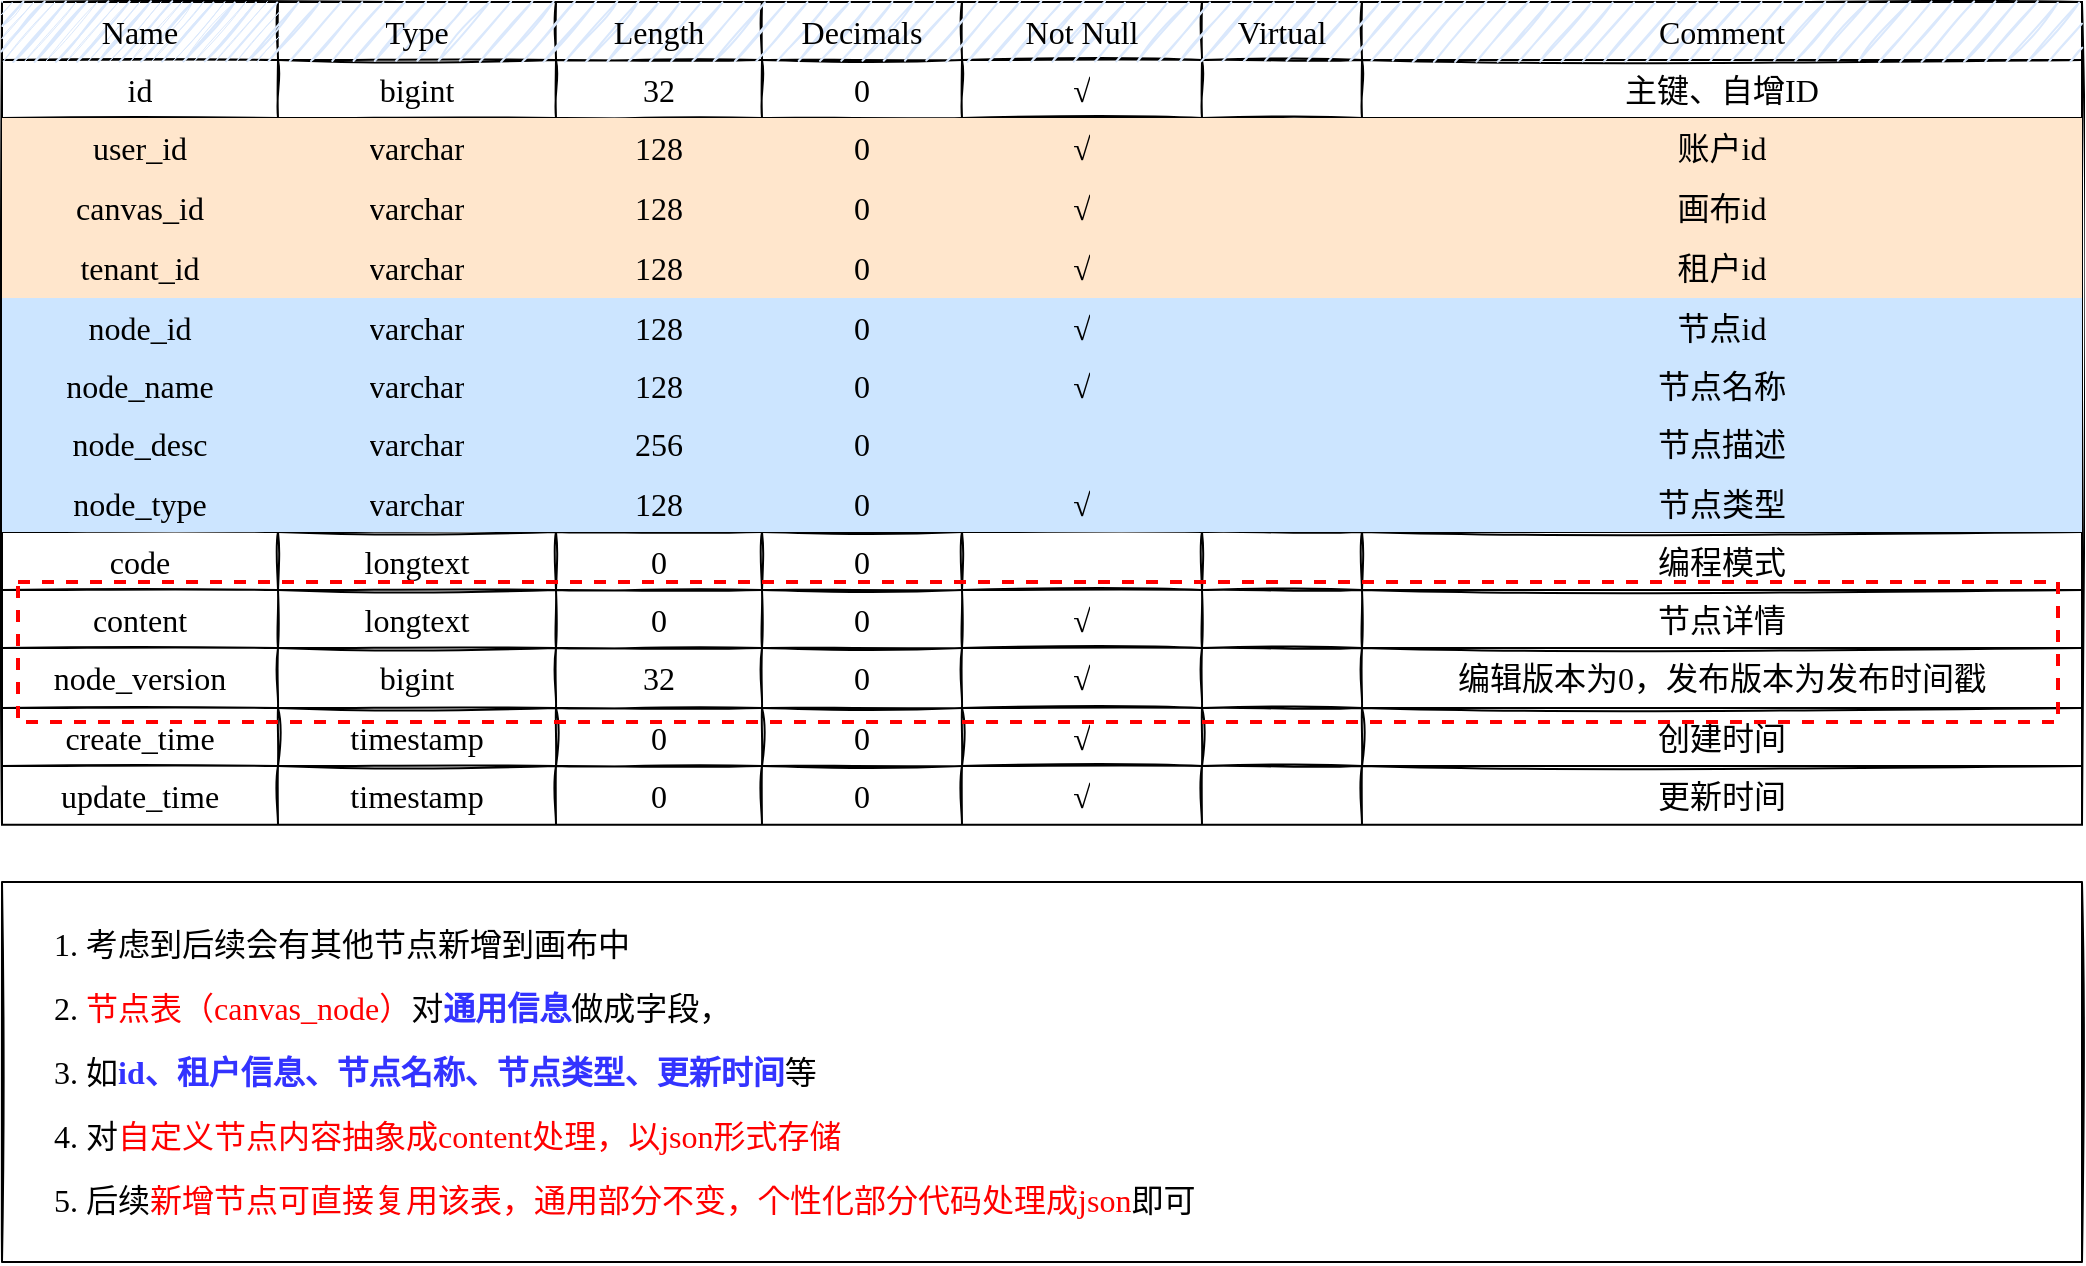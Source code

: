 <mxfile version="20.6.1" type="github">
  <diagram id="MAolerLhYbZd-vD0LQnR" name="第 1 页">
    <mxGraphModel dx="1375" dy="762" grid="1" gridSize="10" guides="1" tooltips="1" connect="1" arrows="1" fold="1" page="1" pageScale="1" pageWidth="1169" pageHeight="827" math="0" shadow="0">
      <root>
        <mxCell id="0" />
        <mxCell id="1" parent="0" />
        <mxCell id="bOK-Grzy6zvgatFyXtkg-10" value="" style="shape=table;startSize=0;container=1;collapsible=0;childLayout=tableLayout;sketch=1;fontFamily=Comic Sans MS;fontSize=16;movable=0;resizable=0;rotatable=0;deletable=0;editable=0;connectable=0;" vertex="1" parent="1">
          <mxGeometry x="20" y="20" width="1040" height="411.34" as="geometry" />
        </mxCell>
        <mxCell id="bOK-Grzy6zvgatFyXtkg-11" value="" style="shape=tableRow;horizontal=0;startSize=0;swimlaneHead=0;swimlaneBody=0;top=0;left=0;bottom=0;right=0;collapsible=0;dropTarget=0;fillColor=#dae8fc;points=[[0,0.5],[1,0.5]];portConstraint=eastwest;fontFamily=Comic Sans MS;fontSize=16;strokeColor=#6c8ebf;strokeWidth=2;perimeterSpacing=1;sketch=1;swimlaneLine=0;fontStyle=1;movable=0;resizable=0;rotatable=0;deletable=0;editable=0;connectable=0;" vertex="1" parent="bOK-Grzy6zvgatFyXtkg-10">
          <mxGeometry width="1040" height="29" as="geometry" />
        </mxCell>
        <mxCell id="bOK-Grzy6zvgatFyXtkg-12" value="&lt;font style=&quot;font-size: 16px;&quot;&gt;Name&lt;/font&gt;" style="shape=partialRectangle;html=1;whiteSpace=wrap;connectable=0;overflow=hidden;fillColor=#dae8fc;top=0;left=0;bottom=0;right=0;pointerEvents=1;fontFamily=Comic Sans MS;fontSize=16;strokeColor=#6c8ebf;sketch=1;movable=0;resizable=0;rotatable=0;deletable=0;editable=0;" vertex="1" parent="bOK-Grzy6zvgatFyXtkg-11">
          <mxGeometry width="138" height="29" as="geometry">
            <mxRectangle width="138" height="29" as="alternateBounds" />
          </mxGeometry>
        </mxCell>
        <mxCell id="bOK-Grzy6zvgatFyXtkg-13" value="&lt;font style=&quot;font-size: 16px;&quot;&gt;Type&lt;/font&gt;" style="shape=partialRectangle;html=1;whiteSpace=wrap;connectable=0;overflow=hidden;fillColor=none;top=0;left=0;bottom=0;right=0;pointerEvents=1;fontFamily=Comic Sans MS;fontSize=16;movable=0;resizable=0;rotatable=0;deletable=0;editable=0;" vertex="1" parent="bOK-Grzy6zvgatFyXtkg-11">
          <mxGeometry x="138" width="139" height="29" as="geometry">
            <mxRectangle width="139" height="29" as="alternateBounds" />
          </mxGeometry>
        </mxCell>
        <mxCell id="bOK-Grzy6zvgatFyXtkg-14" value="Length" style="shape=partialRectangle;html=1;whiteSpace=wrap;connectable=0;overflow=hidden;fillColor=none;top=0;left=0;bottom=0;right=0;pointerEvents=1;fontSize=16;fontFamily=Comic Sans MS;movable=0;resizable=0;rotatable=0;deletable=0;editable=0;" vertex="1" parent="bOK-Grzy6zvgatFyXtkg-11">
          <mxGeometry x="277" width="103" height="29" as="geometry">
            <mxRectangle width="103" height="29" as="alternateBounds" />
          </mxGeometry>
        </mxCell>
        <mxCell id="bOK-Grzy6zvgatFyXtkg-15" value="Decimals" style="shape=partialRectangle;html=1;whiteSpace=wrap;connectable=0;overflow=hidden;fillColor=none;top=0;left=0;bottom=0;right=0;pointerEvents=1;fontSize=16;fontFamily=Comic Sans MS;movable=0;resizable=0;rotatable=0;deletable=0;editable=0;" vertex="1" parent="bOK-Grzy6zvgatFyXtkg-11">
          <mxGeometry x="380" width="100" height="29" as="geometry">
            <mxRectangle width="100" height="29" as="alternateBounds" />
          </mxGeometry>
        </mxCell>
        <mxCell id="bOK-Grzy6zvgatFyXtkg-16" value="Not Null" style="shape=partialRectangle;html=1;whiteSpace=wrap;connectable=0;overflow=hidden;fillColor=none;top=0;left=0;bottom=0;right=0;pointerEvents=1;fontSize=16;fontFamily=Comic Sans MS;movable=0;resizable=0;rotatable=0;deletable=0;editable=0;" vertex="1" parent="bOK-Grzy6zvgatFyXtkg-11">
          <mxGeometry x="480" width="120" height="29" as="geometry">
            <mxRectangle width="120" height="29" as="alternateBounds" />
          </mxGeometry>
        </mxCell>
        <mxCell id="bOK-Grzy6zvgatFyXtkg-17" value="Virtual" style="shape=partialRectangle;html=1;whiteSpace=wrap;connectable=0;overflow=hidden;fillColor=none;top=0;left=0;bottom=0;right=0;pointerEvents=1;fontSize=16;fontFamily=Comic Sans MS;movable=0;resizable=0;rotatable=0;deletable=0;editable=0;" vertex="1" parent="bOK-Grzy6zvgatFyXtkg-11">
          <mxGeometry x="600" width="80" height="29" as="geometry">
            <mxRectangle width="80" height="29" as="alternateBounds" />
          </mxGeometry>
        </mxCell>
        <mxCell id="bOK-Grzy6zvgatFyXtkg-18" value="Comment" style="shape=partialRectangle;html=1;whiteSpace=wrap;connectable=0;overflow=hidden;fillColor=none;top=0;left=0;bottom=0;right=0;pointerEvents=1;fontSize=16;fontFamily=Comic Sans MS;movable=0;resizable=0;rotatable=0;deletable=0;editable=0;" vertex="1" parent="bOK-Grzy6zvgatFyXtkg-11">
          <mxGeometry x="680" width="360" height="29" as="geometry">
            <mxRectangle width="360" height="29" as="alternateBounds" />
          </mxGeometry>
        </mxCell>
        <mxCell id="bOK-Grzy6zvgatFyXtkg-19" value="" style="shape=tableRow;horizontal=0;startSize=0;swimlaneHead=0;swimlaneBody=0;top=0;left=0;bottom=0;right=0;collapsible=0;dropTarget=0;fillColor=none;points=[[0,0.5],[1,0.5]];portConstraint=eastwest;fontFamily=Comic Sans MS;fontSize=16;movable=0;resizable=0;rotatable=0;deletable=0;editable=0;connectable=0;" vertex="1" parent="bOK-Grzy6zvgatFyXtkg-10">
          <mxGeometry y="29" width="1040" height="29" as="geometry" />
        </mxCell>
        <mxCell id="bOK-Grzy6zvgatFyXtkg-20" value="&lt;font style=&quot;font-size: 16px;&quot;&gt;id&lt;/font&gt;" style="shape=partialRectangle;html=1;whiteSpace=wrap;connectable=0;overflow=hidden;fillColor=none;top=0;left=0;bottom=0;right=0;pointerEvents=1;fontFamily=Comic Sans MS;fontSize=16;movable=0;resizable=0;rotatable=0;deletable=0;editable=0;" vertex="1" parent="bOK-Grzy6zvgatFyXtkg-19">
          <mxGeometry width="138" height="29" as="geometry">
            <mxRectangle width="138" height="29" as="alternateBounds" />
          </mxGeometry>
        </mxCell>
        <mxCell id="bOK-Grzy6zvgatFyXtkg-21" value="bigint" style="shape=partialRectangle;html=1;whiteSpace=wrap;connectable=0;overflow=hidden;fillColor=none;top=0;left=0;bottom=0;right=0;pointerEvents=1;fontFamily=Comic Sans MS;fontSize=16;movable=0;resizable=0;rotatable=0;deletable=0;editable=0;" vertex="1" parent="bOK-Grzy6zvgatFyXtkg-19">
          <mxGeometry x="138" width="139" height="29" as="geometry">
            <mxRectangle width="139" height="29" as="alternateBounds" />
          </mxGeometry>
        </mxCell>
        <mxCell id="bOK-Grzy6zvgatFyXtkg-22" value="32" style="shape=partialRectangle;html=1;whiteSpace=wrap;connectable=0;overflow=hidden;fillColor=none;top=0;left=0;bottom=0;right=0;pointerEvents=1;fontFamily=Comic Sans MS;fontSize=16;movable=0;resizable=0;rotatable=0;deletable=0;editable=0;" vertex="1" parent="bOK-Grzy6zvgatFyXtkg-19">
          <mxGeometry x="277" width="103" height="29" as="geometry">
            <mxRectangle width="103" height="29" as="alternateBounds" />
          </mxGeometry>
        </mxCell>
        <mxCell id="bOK-Grzy6zvgatFyXtkg-23" value="0" style="shape=partialRectangle;html=1;whiteSpace=wrap;connectable=0;overflow=hidden;fillColor=none;top=0;left=0;bottom=0;right=0;pointerEvents=1;fontFamily=Comic Sans MS;fontSize=16;movable=0;resizable=0;rotatable=0;deletable=0;editable=0;" vertex="1" parent="bOK-Grzy6zvgatFyXtkg-19">
          <mxGeometry x="380" width="100" height="29" as="geometry">
            <mxRectangle width="100" height="29" as="alternateBounds" />
          </mxGeometry>
        </mxCell>
        <mxCell id="bOK-Grzy6zvgatFyXtkg-24" value="√" style="shape=partialRectangle;html=1;whiteSpace=wrap;connectable=0;overflow=hidden;fillColor=none;top=0;left=0;bottom=0;right=0;pointerEvents=1;fontFamily=Comic Sans MS;fontSize=16;movable=0;resizable=0;rotatable=0;deletable=0;editable=0;" vertex="1" parent="bOK-Grzy6zvgatFyXtkg-19">
          <mxGeometry x="480" width="120" height="29" as="geometry">
            <mxRectangle width="120" height="29" as="alternateBounds" />
          </mxGeometry>
        </mxCell>
        <mxCell id="bOK-Grzy6zvgatFyXtkg-25" value="" style="shape=partialRectangle;html=1;whiteSpace=wrap;connectable=0;overflow=hidden;fillColor=none;top=0;left=0;bottom=0;right=0;pointerEvents=1;fontFamily=Comic Sans MS;fontSize=16;movable=0;resizable=0;rotatable=0;deletable=0;editable=0;" vertex="1" parent="bOK-Grzy6zvgatFyXtkg-19">
          <mxGeometry x="600" width="80" height="29" as="geometry">
            <mxRectangle width="80" height="29" as="alternateBounds" />
          </mxGeometry>
        </mxCell>
        <mxCell id="bOK-Grzy6zvgatFyXtkg-26" value="主键、自增ID" style="shape=partialRectangle;html=1;whiteSpace=wrap;connectable=0;overflow=hidden;fillColor=none;top=0;left=0;bottom=0;right=0;pointerEvents=1;fontFamily=Comic Sans MS;fontSize=16;movable=0;resizable=0;rotatable=0;deletable=0;editable=0;" vertex="1" parent="bOK-Grzy6zvgatFyXtkg-19">
          <mxGeometry x="680" width="360" height="29" as="geometry">
            <mxRectangle width="360" height="29" as="alternateBounds" />
          </mxGeometry>
        </mxCell>
        <mxCell id="bOK-Grzy6zvgatFyXtkg-27" value="" style="shape=tableRow;horizontal=0;startSize=0;swimlaneHead=0;swimlaneBody=0;top=0;left=0;bottom=0;right=0;collapsible=0;dropTarget=0;fillColor=#ffe6cc;points=[[0,0.5],[1,0.5]];portConstraint=eastwest;fontFamily=Comic Sans MS;fontSize=16;strokeColor=#d79b00;sketch=0;rounded=0;swimlaneLine=0;movable=0;resizable=0;rotatable=0;deletable=0;editable=0;connectable=0;" vertex="1" parent="bOK-Grzy6zvgatFyXtkg-10">
          <mxGeometry y="58" width="1040" height="30" as="geometry" />
        </mxCell>
        <mxCell id="bOK-Grzy6zvgatFyXtkg-28" value="user_id" style="shape=partialRectangle;html=1;whiteSpace=wrap;connectable=0;overflow=hidden;fillColor=none;top=0;left=0;bottom=0;right=0;pointerEvents=1;fontFamily=Comic Sans MS;fontSize=16;movable=0;resizable=0;rotatable=0;deletable=0;editable=0;" vertex="1" parent="bOK-Grzy6zvgatFyXtkg-27">
          <mxGeometry width="138" height="30" as="geometry">
            <mxRectangle width="138" height="30" as="alternateBounds" />
          </mxGeometry>
        </mxCell>
        <mxCell id="bOK-Grzy6zvgatFyXtkg-29" value="varchar" style="shape=partialRectangle;html=1;whiteSpace=wrap;connectable=0;overflow=hidden;fillColor=none;top=0;left=0;bottom=0;right=0;pointerEvents=1;fontFamily=Comic Sans MS;fontSize=16;movable=0;resizable=0;rotatable=0;deletable=0;editable=0;" vertex="1" parent="bOK-Grzy6zvgatFyXtkg-27">
          <mxGeometry x="138" width="139" height="30" as="geometry">
            <mxRectangle width="139" height="30" as="alternateBounds" />
          </mxGeometry>
        </mxCell>
        <mxCell id="bOK-Grzy6zvgatFyXtkg-30" value="128" style="shape=partialRectangle;html=1;whiteSpace=wrap;connectable=0;overflow=hidden;fillColor=none;top=0;left=0;bottom=0;right=0;pointerEvents=1;fontFamily=Comic Sans MS;fontSize=16;movable=0;resizable=0;rotatable=0;deletable=0;editable=0;" vertex="1" parent="bOK-Grzy6zvgatFyXtkg-27">
          <mxGeometry x="277" width="103" height="30" as="geometry">
            <mxRectangle width="103" height="30" as="alternateBounds" />
          </mxGeometry>
        </mxCell>
        <mxCell id="bOK-Grzy6zvgatFyXtkg-31" value="0" style="shape=partialRectangle;html=1;whiteSpace=wrap;connectable=0;overflow=hidden;fillColor=none;top=0;left=0;bottom=0;right=0;pointerEvents=1;fontFamily=Comic Sans MS;fontSize=16;movable=0;resizable=0;rotatable=0;deletable=0;editable=0;" vertex="1" parent="bOK-Grzy6zvgatFyXtkg-27">
          <mxGeometry x="380" width="100" height="30" as="geometry">
            <mxRectangle width="100" height="30" as="alternateBounds" />
          </mxGeometry>
        </mxCell>
        <mxCell id="bOK-Grzy6zvgatFyXtkg-32" value="√" style="shape=partialRectangle;html=1;whiteSpace=wrap;connectable=0;overflow=hidden;fillColor=none;top=0;left=0;bottom=0;right=0;pointerEvents=1;fontFamily=Comic Sans MS;fontSize=16;movable=0;resizable=0;rotatable=0;deletable=0;editable=0;" vertex="1" parent="bOK-Grzy6zvgatFyXtkg-27">
          <mxGeometry x="480" width="120" height="30" as="geometry">
            <mxRectangle width="120" height="30" as="alternateBounds" />
          </mxGeometry>
        </mxCell>
        <mxCell id="bOK-Grzy6zvgatFyXtkg-33" value="" style="shape=partialRectangle;html=1;whiteSpace=wrap;connectable=0;overflow=hidden;fillColor=none;top=0;left=0;bottom=0;right=0;pointerEvents=1;fontFamily=Comic Sans MS;fontSize=16;movable=0;resizable=0;rotatable=0;deletable=0;editable=0;" vertex="1" parent="bOK-Grzy6zvgatFyXtkg-27">
          <mxGeometry x="600" width="80" height="30" as="geometry">
            <mxRectangle width="80" height="30" as="alternateBounds" />
          </mxGeometry>
        </mxCell>
        <mxCell id="bOK-Grzy6zvgatFyXtkg-34" value="账户id" style="shape=partialRectangle;html=1;whiteSpace=wrap;connectable=0;overflow=hidden;fillColor=none;top=0;left=0;bottom=0;right=0;pointerEvents=1;fontFamily=Comic Sans MS;fontSize=16;movable=0;resizable=0;rotatable=0;deletable=0;editable=0;" vertex="1" parent="bOK-Grzy6zvgatFyXtkg-27">
          <mxGeometry x="680" width="360" height="30" as="geometry">
            <mxRectangle width="360" height="30" as="alternateBounds" />
          </mxGeometry>
        </mxCell>
        <mxCell id="bOK-Grzy6zvgatFyXtkg-246" style="shape=tableRow;horizontal=0;startSize=0;swimlaneHead=0;swimlaneBody=0;top=0;left=0;bottom=0;right=0;collapsible=0;dropTarget=0;fillColor=none;points=[[0,0.5],[1,0.5]];portConstraint=eastwest;fontFamily=Comic Sans MS;fontSize=16;movable=0;resizable=0;rotatable=0;deletable=0;editable=0;connectable=0;" vertex="1" parent="bOK-Grzy6zvgatFyXtkg-10">
          <mxGeometry y="88" width="1040" height="30" as="geometry" />
        </mxCell>
        <mxCell id="bOK-Grzy6zvgatFyXtkg-247" value="canvas_id" style="shape=partialRectangle;html=1;whiteSpace=wrap;connectable=0;overflow=hidden;fillColor=#ffe6cc;top=0;left=0;bottom=0;right=0;pointerEvents=1;fontFamily=Comic Sans MS;fontSize=16;strokeColor=#d79b00;movable=0;resizable=0;rotatable=0;deletable=0;editable=0;" vertex="1" parent="bOK-Grzy6zvgatFyXtkg-246">
          <mxGeometry width="138" height="30" as="geometry">
            <mxRectangle width="138" height="30" as="alternateBounds" />
          </mxGeometry>
        </mxCell>
        <mxCell id="bOK-Grzy6zvgatFyXtkg-248" value="varchar" style="shape=partialRectangle;html=1;whiteSpace=wrap;connectable=0;overflow=hidden;fillColor=#ffe6cc;top=0;left=0;bottom=0;right=0;pointerEvents=1;fontFamily=Comic Sans MS;fontSize=16;strokeColor=#d79b00;movable=0;resizable=0;rotatable=0;deletable=0;editable=0;" vertex="1" parent="bOK-Grzy6zvgatFyXtkg-246">
          <mxGeometry x="138" width="139" height="30" as="geometry">
            <mxRectangle width="139" height="30" as="alternateBounds" />
          </mxGeometry>
        </mxCell>
        <mxCell id="bOK-Grzy6zvgatFyXtkg-249" value="128" style="shape=partialRectangle;html=1;whiteSpace=wrap;connectable=0;overflow=hidden;fillColor=#ffe6cc;top=0;left=0;bottom=0;right=0;pointerEvents=1;fontFamily=Comic Sans MS;fontSize=16;strokeColor=#d79b00;movable=0;resizable=0;rotatable=0;deletable=0;editable=0;" vertex="1" parent="bOK-Grzy6zvgatFyXtkg-246">
          <mxGeometry x="277" width="103" height="30" as="geometry">
            <mxRectangle width="103" height="30" as="alternateBounds" />
          </mxGeometry>
        </mxCell>
        <mxCell id="bOK-Grzy6zvgatFyXtkg-250" value="0" style="shape=partialRectangle;html=1;whiteSpace=wrap;connectable=0;overflow=hidden;fillColor=#ffe6cc;top=0;left=0;bottom=0;right=0;pointerEvents=1;fontFamily=Comic Sans MS;fontSize=16;strokeColor=#d79b00;movable=0;resizable=0;rotatable=0;deletable=0;editable=0;" vertex="1" parent="bOK-Grzy6zvgatFyXtkg-246">
          <mxGeometry x="380" width="100" height="30" as="geometry">
            <mxRectangle width="100" height="30" as="alternateBounds" />
          </mxGeometry>
        </mxCell>
        <mxCell id="bOK-Grzy6zvgatFyXtkg-251" value="√" style="shape=partialRectangle;html=1;whiteSpace=wrap;connectable=0;overflow=hidden;fillColor=#ffe6cc;top=0;left=0;bottom=0;right=0;pointerEvents=1;fontFamily=Comic Sans MS;fontSize=16;strokeColor=#d79b00;movable=0;resizable=0;rotatable=0;deletable=0;editable=0;" vertex="1" parent="bOK-Grzy6zvgatFyXtkg-246">
          <mxGeometry x="480" width="120" height="30" as="geometry">
            <mxRectangle width="120" height="30" as="alternateBounds" />
          </mxGeometry>
        </mxCell>
        <mxCell id="bOK-Grzy6zvgatFyXtkg-252" style="shape=partialRectangle;html=1;whiteSpace=wrap;connectable=0;overflow=hidden;fillColor=#ffe6cc;top=0;left=0;bottom=0;right=0;pointerEvents=1;fontFamily=Comic Sans MS;fontSize=16;strokeColor=#d79b00;movable=0;resizable=0;rotatable=0;deletable=0;editable=0;" vertex="1" parent="bOK-Grzy6zvgatFyXtkg-246">
          <mxGeometry x="600" width="80" height="30" as="geometry">
            <mxRectangle width="80" height="30" as="alternateBounds" />
          </mxGeometry>
        </mxCell>
        <mxCell id="bOK-Grzy6zvgatFyXtkg-253" value="画布id" style="shape=partialRectangle;html=1;whiteSpace=wrap;connectable=0;overflow=hidden;fillColor=#ffe6cc;top=0;left=0;bottom=0;right=0;pointerEvents=1;fontFamily=Comic Sans MS;fontSize=16;strokeColor=#d79b00;movable=0;resizable=0;rotatable=0;deletable=0;editable=0;" vertex="1" parent="bOK-Grzy6zvgatFyXtkg-246">
          <mxGeometry x="680" width="360" height="30" as="geometry">
            <mxRectangle width="360" height="30" as="alternateBounds" />
          </mxGeometry>
        </mxCell>
        <mxCell id="bOK-Grzy6zvgatFyXtkg-43" value="" style="shape=tableRow;horizontal=0;startSize=0;swimlaneHead=0;swimlaneBody=0;top=0;left=0;bottom=0;right=0;collapsible=0;dropTarget=0;fillColor=none;points=[[0,0.5],[1,0.5]];portConstraint=eastwest;fontFamily=Comic Sans MS;fontSize=16;movable=0;resizable=0;rotatable=0;deletable=0;editable=0;connectable=0;" vertex="1" parent="bOK-Grzy6zvgatFyXtkg-10">
          <mxGeometry y="118" width="1040" height="30" as="geometry" />
        </mxCell>
        <mxCell id="bOK-Grzy6zvgatFyXtkg-44" value="tenant_id" style="shape=partialRectangle;html=1;whiteSpace=wrap;connectable=0;overflow=hidden;fillColor=#ffe6cc;top=0;left=0;bottom=0;right=0;pointerEvents=1;fontFamily=Comic Sans MS;fontSize=16;strokeColor=#d79b00;movable=0;resizable=0;rotatable=0;deletable=0;editable=0;" vertex="1" parent="bOK-Grzy6zvgatFyXtkg-43">
          <mxGeometry width="138" height="30" as="geometry">
            <mxRectangle width="138" height="30" as="alternateBounds" />
          </mxGeometry>
        </mxCell>
        <mxCell id="bOK-Grzy6zvgatFyXtkg-45" value="varchar" style="shape=partialRectangle;html=1;whiteSpace=wrap;connectable=0;overflow=hidden;fillColor=#ffe6cc;top=0;left=0;bottom=0;right=0;pointerEvents=1;fontFamily=Comic Sans MS;fontSize=16;strokeColor=#d79b00;movable=0;resizable=0;rotatable=0;deletable=0;editable=0;" vertex="1" parent="bOK-Grzy6zvgatFyXtkg-43">
          <mxGeometry x="138" width="139" height="30" as="geometry">
            <mxRectangle width="139" height="30" as="alternateBounds" />
          </mxGeometry>
        </mxCell>
        <mxCell id="bOK-Grzy6zvgatFyXtkg-46" value="128" style="shape=partialRectangle;html=1;whiteSpace=wrap;connectable=0;overflow=hidden;fillColor=#ffe6cc;top=0;left=0;bottom=0;right=0;pointerEvents=1;fontFamily=Comic Sans MS;fontSize=16;strokeColor=#d79b00;movable=0;resizable=0;rotatable=0;deletable=0;editable=0;" vertex="1" parent="bOK-Grzy6zvgatFyXtkg-43">
          <mxGeometry x="277" width="103" height="30" as="geometry">
            <mxRectangle width="103" height="30" as="alternateBounds" />
          </mxGeometry>
        </mxCell>
        <mxCell id="bOK-Grzy6zvgatFyXtkg-47" value="0" style="shape=partialRectangle;html=1;whiteSpace=wrap;connectable=0;overflow=hidden;fillColor=#ffe6cc;top=0;left=0;bottom=0;right=0;pointerEvents=1;fontFamily=Comic Sans MS;fontSize=16;strokeColor=#d79b00;movable=0;resizable=0;rotatable=0;deletable=0;editable=0;" vertex="1" parent="bOK-Grzy6zvgatFyXtkg-43">
          <mxGeometry x="380" width="100" height="30" as="geometry">
            <mxRectangle width="100" height="30" as="alternateBounds" />
          </mxGeometry>
        </mxCell>
        <mxCell id="bOK-Grzy6zvgatFyXtkg-48" value="√" style="shape=partialRectangle;html=1;whiteSpace=wrap;connectable=0;overflow=hidden;fillColor=#ffe6cc;top=0;left=0;bottom=0;right=0;pointerEvents=1;fontFamily=Comic Sans MS;fontSize=16;strokeColor=#d79b00;movable=0;resizable=0;rotatable=0;deletable=0;editable=0;" vertex="1" parent="bOK-Grzy6zvgatFyXtkg-43">
          <mxGeometry x="480" width="120" height="30" as="geometry">
            <mxRectangle width="120" height="30" as="alternateBounds" />
          </mxGeometry>
        </mxCell>
        <mxCell id="bOK-Grzy6zvgatFyXtkg-49" value="" style="shape=partialRectangle;html=1;whiteSpace=wrap;connectable=0;overflow=hidden;fillColor=#ffe6cc;top=0;left=0;bottom=0;right=0;pointerEvents=1;fontFamily=Comic Sans MS;fontSize=16;strokeColor=#d79b00;movable=0;resizable=0;rotatable=0;deletable=0;editable=0;" vertex="1" parent="bOK-Grzy6zvgatFyXtkg-43">
          <mxGeometry x="600" width="80" height="30" as="geometry">
            <mxRectangle width="80" height="30" as="alternateBounds" />
          </mxGeometry>
        </mxCell>
        <mxCell id="bOK-Grzy6zvgatFyXtkg-50" value="租户id" style="shape=partialRectangle;html=1;whiteSpace=wrap;connectable=0;overflow=hidden;fillColor=#ffe6cc;top=0;left=0;bottom=0;right=0;pointerEvents=1;fontFamily=Comic Sans MS;fontSize=16;strokeColor=#d79b00;movable=0;resizable=0;rotatable=0;deletable=0;editable=0;" vertex="1" parent="bOK-Grzy6zvgatFyXtkg-43">
          <mxGeometry x="680" width="360" height="30" as="geometry">
            <mxRectangle width="360" height="30" as="alternateBounds" />
          </mxGeometry>
        </mxCell>
        <mxCell id="bOK-Grzy6zvgatFyXtkg-51" value="" style="shape=tableRow;horizontal=0;startSize=0;swimlaneHead=0;swimlaneBody=0;top=0;left=0;bottom=0;right=0;collapsible=0;dropTarget=0;fillColor=#cce5ff;points=[[0,0.5],[1,0.5]];portConstraint=eastwest;fontFamily=Comic Sans MS;fontSize=16;strokeColor=#36393d;movable=0;resizable=0;rotatable=0;deletable=0;editable=0;connectable=0;" vertex="1" parent="bOK-Grzy6zvgatFyXtkg-10">
          <mxGeometry y="148" width="1040" height="29" as="geometry" />
        </mxCell>
        <mxCell id="bOK-Grzy6zvgatFyXtkg-52" value="node_id" style="shape=partialRectangle;html=1;whiteSpace=wrap;connectable=0;overflow=hidden;fillColor=none;top=0;left=0;bottom=0;right=0;pointerEvents=1;fontFamily=Comic Sans MS;fontSize=16;movable=0;resizable=0;rotatable=0;deletable=0;editable=0;" vertex="1" parent="bOK-Grzy6zvgatFyXtkg-51">
          <mxGeometry width="138" height="29" as="geometry">
            <mxRectangle width="138" height="29" as="alternateBounds" />
          </mxGeometry>
        </mxCell>
        <mxCell id="bOK-Grzy6zvgatFyXtkg-53" value="varchar" style="shape=partialRectangle;html=1;whiteSpace=wrap;connectable=0;overflow=hidden;fillColor=none;top=0;left=0;bottom=0;right=0;pointerEvents=1;fontFamily=Comic Sans MS;fontSize=16;movable=0;resizable=0;rotatable=0;deletable=0;editable=0;" vertex="1" parent="bOK-Grzy6zvgatFyXtkg-51">
          <mxGeometry x="138" width="139" height="29" as="geometry">
            <mxRectangle width="139" height="29" as="alternateBounds" />
          </mxGeometry>
        </mxCell>
        <mxCell id="bOK-Grzy6zvgatFyXtkg-54" value="128" style="shape=partialRectangle;html=1;whiteSpace=wrap;connectable=0;overflow=hidden;fillColor=none;top=0;left=0;bottom=0;right=0;pointerEvents=1;fontFamily=Comic Sans MS;fontSize=16;movable=0;resizable=0;rotatable=0;deletable=0;editable=0;" vertex="1" parent="bOK-Grzy6zvgatFyXtkg-51">
          <mxGeometry x="277" width="103" height="29" as="geometry">
            <mxRectangle width="103" height="29" as="alternateBounds" />
          </mxGeometry>
        </mxCell>
        <mxCell id="bOK-Grzy6zvgatFyXtkg-55" value="0" style="shape=partialRectangle;html=1;whiteSpace=wrap;connectable=0;overflow=hidden;fillColor=none;top=0;left=0;bottom=0;right=0;pointerEvents=1;fontFamily=Comic Sans MS;fontSize=16;movable=0;resizable=0;rotatable=0;deletable=0;editable=0;" vertex="1" parent="bOK-Grzy6zvgatFyXtkg-51">
          <mxGeometry x="380" width="100" height="29" as="geometry">
            <mxRectangle width="100" height="29" as="alternateBounds" />
          </mxGeometry>
        </mxCell>
        <mxCell id="bOK-Grzy6zvgatFyXtkg-56" value="√" style="shape=partialRectangle;html=1;whiteSpace=wrap;connectable=0;overflow=hidden;fillColor=none;top=0;left=0;bottom=0;right=0;pointerEvents=1;fontFamily=Comic Sans MS;fontSize=16;movable=0;resizable=0;rotatable=0;deletable=0;editable=0;" vertex="1" parent="bOK-Grzy6zvgatFyXtkg-51">
          <mxGeometry x="480" width="120" height="29" as="geometry">
            <mxRectangle width="120" height="29" as="alternateBounds" />
          </mxGeometry>
        </mxCell>
        <mxCell id="bOK-Grzy6zvgatFyXtkg-57" value="" style="shape=partialRectangle;html=1;whiteSpace=wrap;connectable=0;overflow=hidden;fillColor=none;top=0;left=0;bottom=0;right=0;pointerEvents=1;fontFamily=Comic Sans MS;fontSize=16;movable=0;resizable=0;rotatable=0;deletable=0;editable=0;" vertex="1" parent="bOK-Grzy6zvgatFyXtkg-51">
          <mxGeometry x="600" width="80" height="29" as="geometry">
            <mxRectangle width="80" height="29" as="alternateBounds" />
          </mxGeometry>
        </mxCell>
        <mxCell id="bOK-Grzy6zvgatFyXtkg-58" value="节点id" style="shape=partialRectangle;html=1;whiteSpace=wrap;connectable=0;overflow=hidden;fillColor=none;top=0;left=0;bottom=0;right=0;pointerEvents=1;fontFamily=Comic Sans MS;fontSize=16;movable=0;resizable=0;rotatable=0;deletable=0;editable=0;" vertex="1" parent="bOK-Grzy6zvgatFyXtkg-51">
          <mxGeometry x="680" width="360" height="29" as="geometry">
            <mxRectangle width="360" height="29" as="alternateBounds" />
          </mxGeometry>
        </mxCell>
        <mxCell id="bOK-Grzy6zvgatFyXtkg-59" style="shape=tableRow;horizontal=0;startSize=0;swimlaneHead=0;swimlaneBody=0;top=0;left=0;bottom=0;right=0;collapsible=0;dropTarget=0;fillColor=#cce5ff;points=[[0,0.5],[1,0.5]];portConstraint=eastwest;fontFamily=Comic Sans MS;fontSize=16;strokeColor=#36393d;movable=0;resizable=0;rotatable=0;deletable=0;editable=0;connectable=0;" vertex="1" parent="bOK-Grzy6zvgatFyXtkg-10">
          <mxGeometry y="177" width="1040" height="29" as="geometry" />
        </mxCell>
        <mxCell id="bOK-Grzy6zvgatFyXtkg-60" value="node_name" style="shape=partialRectangle;html=1;whiteSpace=wrap;connectable=0;overflow=hidden;fillColor=none;top=0;left=0;bottom=0;right=0;pointerEvents=1;fontFamily=Comic Sans MS;fontSize=16;movable=0;resizable=0;rotatable=0;deletable=0;editable=0;" vertex="1" parent="bOK-Grzy6zvgatFyXtkg-59">
          <mxGeometry width="138" height="29" as="geometry">
            <mxRectangle width="138" height="29" as="alternateBounds" />
          </mxGeometry>
        </mxCell>
        <mxCell id="bOK-Grzy6zvgatFyXtkg-61" value="varchar" style="shape=partialRectangle;html=1;whiteSpace=wrap;connectable=0;overflow=hidden;fillColor=none;top=0;left=0;bottom=0;right=0;pointerEvents=1;fontFamily=Comic Sans MS;fontSize=16;movable=0;resizable=0;rotatable=0;deletable=0;editable=0;" vertex="1" parent="bOK-Grzy6zvgatFyXtkg-59">
          <mxGeometry x="138" width="139" height="29" as="geometry">
            <mxRectangle width="139" height="29" as="alternateBounds" />
          </mxGeometry>
        </mxCell>
        <mxCell id="bOK-Grzy6zvgatFyXtkg-62" value="128" style="shape=partialRectangle;html=1;whiteSpace=wrap;connectable=0;overflow=hidden;fillColor=none;top=0;left=0;bottom=0;right=0;pointerEvents=1;fontFamily=Comic Sans MS;fontSize=16;movable=0;resizable=0;rotatable=0;deletable=0;editable=0;" vertex="1" parent="bOK-Grzy6zvgatFyXtkg-59">
          <mxGeometry x="277" width="103" height="29" as="geometry">
            <mxRectangle width="103" height="29" as="alternateBounds" />
          </mxGeometry>
        </mxCell>
        <mxCell id="bOK-Grzy6zvgatFyXtkg-63" value="0" style="shape=partialRectangle;html=1;whiteSpace=wrap;connectable=0;overflow=hidden;fillColor=none;top=0;left=0;bottom=0;right=0;pointerEvents=1;fontFamily=Comic Sans MS;fontSize=16;movable=0;resizable=0;rotatable=0;deletable=0;editable=0;" vertex="1" parent="bOK-Grzy6zvgatFyXtkg-59">
          <mxGeometry x="380" width="100" height="29" as="geometry">
            <mxRectangle width="100" height="29" as="alternateBounds" />
          </mxGeometry>
        </mxCell>
        <mxCell id="bOK-Grzy6zvgatFyXtkg-64" value="√" style="shape=partialRectangle;html=1;whiteSpace=wrap;connectable=0;overflow=hidden;fillColor=none;top=0;left=0;bottom=0;right=0;pointerEvents=1;fontFamily=Comic Sans MS;fontSize=16;movable=0;resizable=0;rotatable=0;deletable=0;editable=0;" vertex="1" parent="bOK-Grzy6zvgatFyXtkg-59">
          <mxGeometry x="480" width="120" height="29" as="geometry">
            <mxRectangle width="120" height="29" as="alternateBounds" />
          </mxGeometry>
        </mxCell>
        <mxCell id="bOK-Grzy6zvgatFyXtkg-65" style="shape=partialRectangle;html=1;whiteSpace=wrap;connectable=0;overflow=hidden;fillColor=none;top=0;left=0;bottom=0;right=0;pointerEvents=1;fontFamily=Comic Sans MS;fontSize=16;movable=0;resizable=0;rotatable=0;deletable=0;editable=0;" vertex="1" parent="bOK-Grzy6zvgatFyXtkg-59">
          <mxGeometry x="600" width="80" height="29" as="geometry">
            <mxRectangle width="80" height="29" as="alternateBounds" />
          </mxGeometry>
        </mxCell>
        <mxCell id="bOK-Grzy6zvgatFyXtkg-66" value="节点名称" style="shape=partialRectangle;html=1;whiteSpace=wrap;connectable=0;overflow=hidden;fillColor=none;top=0;left=0;bottom=0;right=0;pointerEvents=1;fontFamily=Comic Sans MS;fontSize=16;movable=0;resizable=0;rotatable=0;deletable=0;editable=0;" vertex="1" parent="bOK-Grzy6zvgatFyXtkg-59">
          <mxGeometry x="680" width="360" height="29" as="geometry">
            <mxRectangle width="360" height="29" as="alternateBounds" />
          </mxGeometry>
        </mxCell>
        <mxCell id="bOK-Grzy6zvgatFyXtkg-67" style="shape=tableRow;horizontal=0;startSize=0;swimlaneHead=0;swimlaneBody=0;top=0;left=0;bottom=0;right=0;collapsible=0;dropTarget=0;fillColor=#cce5ff;points=[[0,0.5],[1,0.5]];portConstraint=eastwest;fontFamily=Comic Sans MS;fontSize=16;strokeColor=#36393d;movable=0;resizable=0;rotatable=0;deletable=0;editable=0;connectable=0;" vertex="1" parent="bOK-Grzy6zvgatFyXtkg-10">
          <mxGeometry y="206" width="1040" height="30" as="geometry" />
        </mxCell>
        <mxCell id="bOK-Grzy6zvgatFyXtkg-68" value="node_desc" style="shape=partialRectangle;html=1;whiteSpace=wrap;connectable=0;overflow=hidden;fillColor=none;top=0;left=0;bottom=0;right=0;pointerEvents=1;fontFamily=Comic Sans MS;fontSize=16;movable=0;resizable=0;rotatable=0;deletable=0;editable=0;" vertex="1" parent="bOK-Grzy6zvgatFyXtkg-67">
          <mxGeometry width="138" height="30" as="geometry">
            <mxRectangle width="138" height="30" as="alternateBounds" />
          </mxGeometry>
        </mxCell>
        <mxCell id="bOK-Grzy6zvgatFyXtkg-69" value="varchar" style="shape=partialRectangle;html=1;whiteSpace=wrap;connectable=0;overflow=hidden;fillColor=none;top=0;left=0;bottom=0;right=0;pointerEvents=1;fontFamily=Comic Sans MS;fontSize=16;movable=0;resizable=0;rotatable=0;deletable=0;editable=0;" vertex="1" parent="bOK-Grzy6zvgatFyXtkg-67">
          <mxGeometry x="138" width="139" height="30" as="geometry">
            <mxRectangle width="139" height="30" as="alternateBounds" />
          </mxGeometry>
        </mxCell>
        <mxCell id="bOK-Grzy6zvgatFyXtkg-70" value="256" style="shape=partialRectangle;html=1;whiteSpace=wrap;connectable=0;overflow=hidden;fillColor=none;top=0;left=0;bottom=0;right=0;pointerEvents=1;fontFamily=Comic Sans MS;fontSize=16;movable=0;resizable=0;rotatable=0;deletable=0;editable=0;" vertex="1" parent="bOK-Grzy6zvgatFyXtkg-67">
          <mxGeometry x="277" width="103" height="30" as="geometry">
            <mxRectangle width="103" height="30" as="alternateBounds" />
          </mxGeometry>
        </mxCell>
        <mxCell id="bOK-Grzy6zvgatFyXtkg-71" value="0" style="shape=partialRectangle;html=1;whiteSpace=wrap;connectable=0;overflow=hidden;fillColor=none;top=0;left=0;bottom=0;right=0;pointerEvents=1;fontFamily=Comic Sans MS;fontSize=16;movable=0;resizable=0;rotatable=0;deletable=0;editable=0;" vertex="1" parent="bOK-Grzy6zvgatFyXtkg-67">
          <mxGeometry x="380" width="100" height="30" as="geometry">
            <mxRectangle width="100" height="30" as="alternateBounds" />
          </mxGeometry>
        </mxCell>
        <mxCell id="bOK-Grzy6zvgatFyXtkg-72" style="shape=partialRectangle;html=1;whiteSpace=wrap;connectable=0;overflow=hidden;fillColor=none;top=0;left=0;bottom=0;right=0;pointerEvents=1;fontFamily=Comic Sans MS;fontSize=16;movable=0;resizable=0;rotatable=0;deletable=0;editable=0;" vertex="1" parent="bOK-Grzy6zvgatFyXtkg-67">
          <mxGeometry x="480" width="120" height="30" as="geometry">
            <mxRectangle width="120" height="30" as="alternateBounds" />
          </mxGeometry>
        </mxCell>
        <mxCell id="bOK-Grzy6zvgatFyXtkg-73" style="shape=partialRectangle;html=1;whiteSpace=wrap;connectable=0;overflow=hidden;fillColor=none;top=0;left=0;bottom=0;right=0;pointerEvents=1;fontFamily=Comic Sans MS;fontSize=16;movable=0;resizable=0;rotatable=0;deletable=0;editable=0;" vertex="1" parent="bOK-Grzy6zvgatFyXtkg-67">
          <mxGeometry x="600" width="80" height="30" as="geometry">
            <mxRectangle width="80" height="30" as="alternateBounds" />
          </mxGeometry>
        </mxCell>
        <mxCell id="bOK-Grzy6zvgatFyXtkg-74" value="节点描述" style="shape=partialRectangle;html=1;whiteSpace=wrap;connectable=0;overflow=hidden;fillColor=none;top=0;left=0;bottom=0;right=0;pointerEvents=1;fontFamily=Comic Sans MS;fontSize=16;movable=0;resizable=0;rotatable=0;deletable=0;editable=0;" vertex="1" parent="bOK-Grzy6zvgatFyXtkg-67">
          <mxGeometry x="680" width="360" height="30" as="geometry">
            <mxRectangle width="360" height="30" as="alternateBounds" />
          </mxGeometry>
        </mxCell>
        <mxCell id="bOK-Grzy6zvgatFyXtkg-75" style="shape=tableRow;horizontal=0;startSize=0;swimlaneHead=0;swimlaneBody=0;top=0;left=0;bottom=0;right=0;collapsible=0;dropTarget=0;fillColor=#cce5ff;points=[[0,0.5],[1,0.5]];portConstraint=eastwest;fontFamily=Comic Sans MS;fontSize=16;strokeColor=#36393d;movable=0;resizable=0;rotatable=0;deletable=0;editable=0;connectable=0;" vertex="1" parent="bOK-Grzy6zvgatFyXtkg-10">
          <mxGeometry y="236" width="1040" height="29" as="geometry" />
        </mxCell>
        <mxCell id="bOK-Grzy6zvgatFyXtkg-76" value="node_type" style="shape=partialRectangle;html=1;whiteSpace=wrap;connectable=0;overflow=hidden;fillColor=none;top=0;left=0;bottom=0;right=0;pointerEvents=1;fontFamily=Comic Sans MS;fontSize=16;movable=0;resizable=0;rotatable=0;deletable=0;editable=0;" vertex="1" parent="bOK-Grzy6zvgatFyXtkg-75">
          <mxGeometry width="138" height="29" as="geometry">
            <mxRectangle width="138" height="29" as="alternateBounds" />
          </mxGeometry>
        </mxCell>
        <mxCell id="bOK-Grzy6zvgatFyXtkg-77" value="varchar" style="shape=partialRectangle;html=1;whiteSpace=wrap;connectable=0;overflow=hidden;fillColor=none;top=0;left=0;bottom=0;right=0;pointerEvents=1;fontFamily=Comic Sans MS;fontSize=16;movable=0;resizable=0;rotatable=0;deletable=0;editable=0;" vertex="1" parent="bOK-Grzy6zvgatFyXtkg-75">
          <mxGeometry x="138" width="139" height="29" as="geometry">
            <mxRectangle width="139" height="29" as="alternateBounds" />
          </mxGeometry>
        </mxCell>
        <mxCell id="bOK-Grzy6zvgatFyXtkg-78" value="128" style="shape=partialRectangle;html=1;whiteSpace=wrap;connectable=0;overflow=hidden;fillColor=none;top=0;left=0;bottom=0;right=0;pointerEvents=1;fontFamily=Comic Sans MS;fontSize=16;movable=0;resizable=0;rotatable=0;deletable=0;editable=0;" vertex="1" parent="bOK-Grzy6zvgatFyXtkg-75">
          <mxGeometry x="277" width="103" height="29" as="geometry">
            <mxRectangle width="103" height="29" as="alternateBounds" />
          </mxGeometry>
        </mxCell>
        <mxCell id="bOK-Grzy6zvgatFyXtkg-79" value="0" style="shape=partialRectangle;html=1;whiteSpace=wrap;connectable=0;overflow=hidden;fillColor=none;top=0;left=0;bottom=0;right=0;pointerEvents=1;fontFamily=Comic Sans MS;fontSize=16;movable=0;resizable=0;rotatable=0;deletable=0;editable=0;" vertex="1" parent="bOK-Grzy6zvgatFyXtkg-75">
          <mxGeometry x="380" width="100" height="29" as="geometry">
            <mxRectangle width="100" height="29" as="alternateBounds" />
          </mxGeometry>
        </mxCell>
        <mxCell id="bOK-Grzy6zvgatFyXtkg-80" value="√" style="shape=partialRectangle;html=1;whiteSpace=wrap;connectable=0;overflow=hidden;fillColor=none;top=0;left=0;bottom=0;right=0;pointerEvents=1;fontFamily=Comic Sans MS;fontSize=16;movable=0;resizable=0;rotatable=0;deletable=0;editable=0;" vertex="1" parent="bOK-Grzy6zvgatFyXtkg-75">
          <mxGeometry x="480" width="120" height="29" as="geometry">
            <mxRectangle width="120" height="29" as="alternateBounds" />
          </mxGeometry>
        </mxCell>
        <mxCell id="bOK-Grzy6zvgatFyXtkg-81" style="shape=partialRectangle;html=1;whiteSpace=wrap;connectable=0;overflow=hidden;fillColor=none;top=0;left=0;bottom=0;right=0;pointerEvents=1;fontFamily=Comic Sans MS;fontSize=16;movable=0;resizable=0;rotatable=0;deletable=0;editable=0;" vertex="1" parent="bOK-Grzy6zvgatFyXtkg-75">
          <mxGeometry x="600" width="80" height="29" as="geometry">
            <mxRectangle width="80" height="29" as="alternateBounds" />
          </mxGeometry>
        </mxCell>
        <mxCell id="bOK-Grzy6zvgatFyXtkg-82" value="节点类型" style="shape=partialRectangle;html=1;whiteSpace=wrap;connectable=0;overflow=hidden;fillColor=none;top=0;left=0;bottom=0;right=0;pointerEvents=1;fontFamily=Comic Sans MS;fontSize=16;movable=0;resizable=0;rotatable=0;deletable=0;editable=0;" vertex="1" parent="bOK-Grzy6zvgatFyXtkg-75">
          <mxGeometry x="680" width="360" height="29" as="geometry">
            <mxRectangle width="360" height="29" as="alternateBounds" />
          </mxGeometry>
        </mxCell>
        <mxCell id="bOK-Grzy6zvgatFyXtkg-83" style="shape=tableRow;horizontal=0;startSize=0;swimlaneHead=0;swimlaneBody=0;top=0;left=0;bottom=0;right=0;collapsible=0;dropTarget=0;fillColor=none;points=[[0,0.5],[1,0.5]];portConstraint=eastwest;fontFamily=Comic Sans MS;fontSize=16;movable=0;resizable=0;rotatable=0;deletable=0;editable=0;connectable=0;" vertex="1" parent="bOK-Grzy6zvgatFyXtkg-10">
          <mxGeometry y="265" width="1040" height="29" as="geometry" />
        </mxCell>
        <mxCell id="bOK-Grzy6zvgatFyXtkg-84" value="code" style="shape=partialRectangle;html=1;whiteSpace=wrap;connectable=0;overflow=hidden;fillColor=none;top=0;left=0;bottom=0;right=0;pointerEvents=1;fontFamily=Comic Sans MS;fontSize=16;movable=0;resizable=0;rotatable=0;deletable=0;editable=0;" vertex="1" parent="bOK-Grzy6zvgatFyXtkg-83">
          <mxGeometry width="138" height="29" as="geometry">
            <mxRectangle width="138" height="29" as="alternateBounds" />
          </mxGeometry>
        </mxCell>
        <mxCell id="bOK-Grzy6zvgatFyXtkg-85" value="longtext" style="shape=partialRectangle;html=1;whiteSpace=wrap;connectable=0;overflow=hidden;fillColor=none;top=0;left=0;bottom=0;right=0;pointerEvents=1;fontFamily=Comic Sans MS;fontSize=16;movable=0;resizable=0;rotatable=0;deletable=0;editable=0;" vertex="1" parent="bOK-Grzy6zvgatFyXtkg-83">
          <mxGeometry x="138" width="139" height="29" as="geometry">
            <mxRectangle width="139" height="29" as="alternateBounds" />
          </mxGeometry>
        </mxCell>
        <mxCell id="bOK-Grzy6zvgatFyXtkg-86" value="0" style="shape=partialRectangle;html=1;whiteSpace=wrap;connectable=0;overflow=hidden;fillColor=none;top=0;left=0;bottom=0;right=0;pointerEvents=1;fontFamily=Comic Sans MS;fontSize=16;movable=0;resizable=0;rotatable=0;deletable=0;editable=0;" vertex="1" parent="bOK-Grzy6zvgatFyXtkg-83">
          <mxGeometry x="277" width="103" height="29" as="geometry">
            <mxRectangle width="103" height="29" as="alternateBounds" />
          </mxGeometry>
        </mxCell>
        <mxCell id="bOK-Grzy6zvgatFyXtkg-87" value="0" style="shape=partialRectangle;html=1;whiteSpace=wrap;connectable=0;overflow=hidden;fillColor=none;top=0;left=0;bottom=0;right=0;pointerEvents=1;fontFamily=Comic Sans MS;fontSize=16;movable=0;resizable=0;rotatable=0;deletable=0;editable=0;" vertex="1" parent="bOK-Grzy6zvgatFyXtkg-83">
          <mxGeometry x="380" width="100" height="29" as="geometry">
            <mxRectangle width="100" height="29" as="alternateBounds" />
          </mxGeometry>
        </mxCell>
        <mxCell id="bOK-Grzy6zvgatFyXtkg-88" style="shape=partialRectangle;html=1;whiteSpace=wrap;connectable=0;overflow=hidden;fillColor=none;top=0;left=0;bottom=0;right=0;pointerEvents=1;fontFamily=Comic Sans MS;fontSize=16;movable=0;resizable=0;rotatable=0;deletable=0;editable=0;" vertex="1" parent="bOK-Grzy6zvgatFyXtkg-83">
          <mxGeometry x="480" width="120" height="29" as="geometry">
            <mxRectangle width="120" height="29" as="alternateBounds" />
          </mxGeometry>
        </mxCell>
        <mxCell id="bOK-Grzy6zvgatFyXtkg-89" style="shape=partialRectangle;html=1;whiteSpace=wrap;connectable=0;overflow=hidden;fillColor=none;top=0;left=0;bottom=0;right=0;pointerEvents=1;fontFamily=Comic Sans MS;fontSize=16;movable=0;resizable=0;rotatable=0;deletable=0;editable=0;" vertex="1" parent="bOK-Grzy6zvgatFyXtkg-83">
          <mxGeometry x="600" width="80" height="29" as="geometry">
            <mxRectangle width="80" height="29" as="alternateBounds" />
          </mxGeometry>
        </mxCell>
        <mxCell id="bOK-Grzy6zvgatFyXtkg-90" value="编程模式" style="shape=partialRectangle;html=1;whiteSpace=wrap;connectable=0;overflow=hidden;fillColor=none;top=0;left=0;bottom=0;right=0;pointerEvents=1;fontFamily=Comic Sans MS;fontSize=16;movable=0;resizable=0;rotatable=0;deletable=0;editable=0;" vertex="1" parent="bOK-Grzy6zvgatFyXtkg-83">
          <mxGeometry x="680" width="360" height="29" as="geometry">
            <mxRectangle width="360" height="29" as="alternateBounds" />
          </mxGeometry>
        </mxCell>
        <mxCell id="bOK-Grzy6zvgatFyXtkg-91" style="shape=tableRow;horizontal=0;startSize=0;swimlaneHead=0;swimlaneBody=0;top=0;left=0;bottom=0;right=0;collapsible=0;dropTarget=0;fillColor=none;points=[[0,0.5],[1,0.5]];portConstraint=eastwest;fontFamily=Comic Sans MS;fontSize=16;movable=0;resizable=0;rotatable=0;deletable=0;editable=0;connectable=0;" vertex="1" parent="bOK-Grzy6zvgatFyXtkg-10">
          <mxGeometry y="294" width="1040" height="29" as="geometry" />
        </mxCell>
        <mxCell id="bOK-Grzy6zvgatFyXtkg-92" value="content" style="shape=partialRectangle;html=1;whiteSpace=wrap;connectable=0;overflow=hidden;fillColor=none;top=0;left=0;bottom=0;right=0;pointerEvents=1;fontFamily=Comic Sans MS;fontSize=16;movable=0;resizable=0;rotatable=0;deletable=0;editable=0;" vertex="1" parent="bOK-Grzy6zvgatFyXtkg-91">
          <mxGeometry width="138" height="29" as="geometry">
            <mxRectangle width="138" height="29" as="alternateBounds" />
          </mxGeometry>
        </mxCell>
        <mxCell id="bOK-Grzy6zvgatFyXtkg-93" value="longtext" style="shape=partialRectangle;html=1;whiteSpace=wrap;connectable=0;overflow=hidden;fillColor=none;top=0;left=0;bottom=0;right=0;pointerEvents=1;fontFamily=Comic Sans MS;fontSize=16;movable=0;resizable=0;rotatable=0;deletable=0;editable=0;" vertex="1" parent="bOK-Grzy6zvgatFyXtkg-91">
          <mxGeometry x="138" width="139" height="29" as="geometry">
            <mxRectangle width="139" height="29" as="alternateBounds" />
          </mxGeometry>
        </mxCell>
        <mxCell id="bOK-Grzy6zvgatFyXtkg-94" value="0" style="shape=partialRectangle;html=1;whiteSpace=wrap;connectable=0;overflow=hidden;fillColor=none;top=0;left=0;bottom=0;right=0;pointerEvents=1;fontFamily=Comic Sans MS;fontSize=16;movable=0;resizable=0;rotatable=0;deletable=0;editable=0;" vertex="1" parent="bOK-Grzy6zvgatFyXtkg-91">
          <mxGeometry x="277" width="103" height="29" as="geometry">
            <mxRectangle width="103" height="29" as="alternateBounds" />
          </mxGeometry>
        </mxCell>
        <mxCell id="bOK-Grzy6zvgatFyXtkg-95" value="0" style="shape=partialRectangle;html=1;whiteSpace=wrap;connectable=0;overflow=hidden;fillColor=none;top=0;left=0;bottom=0;right=0;pointerEvents=1;fontFamily=Comic Sans MS;fontSize=16;movable=0;resizable=0;rotatable=0;deletable=0;editable=0;" vertex="1" parent="bOK-Grzy6zvgatFyXtkg-91">
          <mxGeometry x="380" width="100" height="29" as="geometry">
            <mxRectangle width="100" height="29" as="alternateBounds" />
          </mxGeometry>
        </mxCell>
        <mxCell id="bOK-Grzy6zvgatFyXtkg-96" value="√" style="shape=partialRectangle;html=1;whiteSpace=wrap;connectable=0;overflow=hidden;fillColor=none;top=0;left=0;bottom=0;right=0;pointerEvents=1;fontFamily=Comic Sans MS;fontSize=16;movable=0;resizable=0;rotatable=0;deletable=0;editable=0;" vertex="1" parent="bOK-Grzy6zvgatFyXtkg-91">
          <mxGeometry x="480" width="120" height="29" as="geometry">
            <mxRectangle width="120" height="29" as="alternateBounds" />
          </mxGeometry>
        </mxCell>
        <mxCell id="bOK-Grzy6zvgatFyXtkg-97" style="shape=partialRectangle;html=1;whiteSpace=wrap;connectable=0;overflow=hidden;fillColor=none;top=0;left=0;bottom=0;right=0;pointerEvents=1;fontFamily=Comic Sans MS;fontSize=16;movable=0;resizable=0;rotatable=0;deletable=0;editable=0;" vertex="1" parent="bOK-Grzy6zvgatFyXtkg-91">
          <mxGeometry x="600" width="80" height="29" as="geometry">
            <mxRectangle width="80" height="29" as="alternateBounds" />
          </mxGeometry>
        </mxCell>
        <mxCell id="bOK-Grzy6zvgatFyXtkg-98" value="节点详情" style="shape=partialRectangle;html=1;whiteSpace=wrap;connectable=0;overflow=hidden;fillColor=none;top=0;left=0;bottom=0;right=0;pointerEvents=1;fontFamily=Comic Sans MS;fontSize=16;movable=0;resizable=0;rotatable=0;deletable=0;editable=0;" vertex="1" parent="bOK-Grzy6zvgatFyXtkg-91">
          <mxGeometry x="680" width="360" height="29" as="geometry">
            <mxRectangle width="360" height="29" as="alternateBounds" />
          </mxGeometry>
        </mxCell>
        <mxCell id="bOK-Grzy6zvgatFyXtkg-99" style="shape=tableRow;horizontal=0;startSize=0;swimlaneHead=0;swimlaneBody=0;top=0;left=0;bottom=0;right=0;collapsible=0;dropTarget=0;fillColor=none;points=[[0,0.5],[1,0.5]];portConstraint=eastwest;fontFamily=Comic Sans MS;fontSize=16;movable=0;resizable=0;rotatable=0;deletable=0;editable=0;connectable=0;" vertex="1" parent="bOK-Grzy6zvgatFyXtkg-10">
          <mxGeometry y="323" width="1040" height="30" as="geometry" />
        </mxCell>
        <mxCell id="bOK-Grzy6zvgatFyXtkg-100" value="node_version" style="shape=partialRectangle;html=1;whiteSpace=wrap;connectable=0;overflow=hidden;fillColor=none;top=0;left=0;bottom=0;right=0;pointerEvents=1;fontFamily=Comic Sans MS;fontSize=16;movable=0;resizable=0;rotatable=0;deletable=0;editable=0;" vertex="1" parent="bOK-Grzy6zvgatFyXtkg-99">
          <mxGeometry width="138" height="30" as="geometry">
            <mxRectangle width="138" height="30" as="alternateBounds" />
          </mxGeometry>
        </mxCell>
        <mxCell id="bOK-Grzy6zvgatFyXtkg-101" value="bigint" style="shape=partialRectangle;html=1;whiteSpace=wrap;connectable=0;overflow=hidden;fillColor=none;top=0;left=0;bottom=0;right=0;pointerEvents=1;fontFamily=Comic Sans MS;fontSize=16;movable=0;resizable=0;rotatable=0;deletable=0;editable=0;" vertex="1" parent="bOK-Grzy6zvgatFyXtkg-99">
          <mxGeometry x="138" width="139" height="30" as="geometry">
            <mxRectangle width="139" height="30" as="alternateBounds" />
          </mxGeometry>
        </mxCell>
        <mxCell id="bOK-Grzy6zvgatFyXtkg-102" value="32" style="shape=partialRectangle;html=1;whiteSpace=wrap;connectable=0;overflow=hidden;fillColor=none;top=0;left=0;bottom=0;right=0;pointerEvents=1;fontFamily=Comic Sans MS;fontSize=16;movable=0;resizable=0;rotatable=0;deletable=0;editable=0;" vertex="1" parent="bOK-Grzy6zvgatFyXtkg-99">
          <mxGeometry x="277" width="103" height="30" as="geometry">
            <mxRectangle width="103" height="30" as="alternateBounds" />
          </mxGeometry>
        </mxCell>
        <mxCell id="bOK-Grzy6zvgatFyXtkg-103" value="0" style="shape=partialRectangle;html=1;whiteSpace=wrap;connectable=0;overflow=hidden;fillColor=none;top=0;left=0;bottom=0;right=0;pointerEvents=1;fontFamily=Comic Sans MS;fontSize=16;movable=0;resizable=0;rotatable=0;deletable=0;editable=0;" vertex="1" parent="bOK-Grzy6zvgatFyXtkg-99">
          <mxGeometry x="380" width="100" height="30" as="geometry">
            <mxRectangle width="100" height="30" as="alternateBounds" />
          </mxGeometry>
        </mxCell>
        <mxCell id="bOK-Grzy6zvgatFyXtkg-104" value="√" style="shape=partialRectangle;html=1;whiteSpace=wrap;connectable=0;overflow=hidden;fillColor=none;top=0;left=0;bottom=0;right=0;pointerEvents=1;fontFamily=Comic Sans MS;fontSize=16;movable=0;resizable=0;rotatable=0;deletable=0;editable=0;" vertex="1" parent="bOK-Grzy6zvgatFyXtkg-99">
          <mxGeometry x="480" width="120" height="30" as="geometry">
            <mxRectangle width="120" height="30" as="alternateBounds" />
          </mxGeometry>
        </mxCell>
        <mxCell id="bOK-Grzy6zvgatFyXtkg-105" style="shape=partialRectangle;html=1;whiteSpace=wrap;connectable=0;overflow=hidden;fillColor=none;top=0;left=0;bottom=0;right=0;pointerEvents=1;fontFamily=Comic Sans MS;fontSize=16;movable=0;resizable=0;rotatable=0;deletable=0;editable=0;" vertex="1" parent="bOK-Grzy6zvgatFyXtkg-99">
          <mxGeometry x="600" width="80" height="30" as="geometry">
            <mxRectangle width="80" height="30" as="alternateBounds" />
          </mxGeometry>
        </mxCell>
        <mxCell id="bOK-Grzy6zvgatFyXtkg-106" value="编辑版本为0，发布版本为发布时间戳" style="shape=partialRectangle;html=1;whiteSpace=wrap;connectable=0;overflow=hidden;fillColor=none;top=0;left=0;bottom=0;right=0;pointerEvents=1;fontFamily=Comic Sans MS;fontSize=16;movable=0;resizable=0;rotatable=0;deletable=0;editable=0;" vertex="1" parent="bOK-Grzy6zvgatFyXtkg-99">
          <mxGeometry x="680" width="360" height="30" as="geometry">
            <mxRectangle width="360" height="30" as="alternateBounds" />
          </mxGeometry>
        </mxCell>
        <mxCell id="bOK-Grzy6zvgatFyXtkg-107" style="shape=tableRow;horizontal=0;startSize=0;swimlaneHead=0;swimlaneBody=0;top=0;left=0;bottom=0;right=0;collapsible=0;dropTarget=0;fillColor=none;points=[[0,0.5],[1,0.5]];portConstraint=eastwest;fontFamily=Comic Sans MS;fontSize=16;movable=0;resizable=0;rotatable=0;deletable=0;editable=0;connectable=0;" vertex="1" parent="bOK-Grzy6zvgatFyXtkg-10">
          <mxGeometry y="353" width="1040" height="29" as="geometry" />
        </mxCell>
        <mxCell id="bOK-Grzy6zvgatFyXtkg-108" value="create_time" style="shape=partialRectangle;html=1;whiteSpace=wrap;connectable=0;overflow=hidden;fillColor=none;top=0;left=0;bottom=0;right=0;pointerEvents=1;fontFamily=Comic Sans MS;fontSize=16;movable=0;resizable=0;rotatable=0;deletable=0;editable=0;" vertex="1" parent="bOK-Grzy6zvgatFyXtkg-107">
          <mxGeometry width="138" height="29" as="geometry">
            <mxRectangle width="138" height="29" as="alternateBounds" />
          </mxGeometry>
        </mxCell>
        <mxCell id="bOK-Grzy6zvgatFyXtkg-109" value="timestamp" style="shape=partialRectangle;html=1;whiteSpace=wrap;connectable=0;overflow=hidden;fillColor=none;top=0;left=0;bottom=0;right=0;pointerEvents=1;fontFamily=Comic Sans MS;fontSize=16;movable=0;resizable=0;rotatable=0;deletable=0;editable=0;" vertex="1" parent="bOK-Grzy6zvgatFyXtkg-107">
          <mxGeometry x="138" width="139" height="29" as="geometry">
            <mxRectangle width="139" height="29" as="alternateBounds" />
          </mxGeometry>
        </mxCell>
        <mxCell id="bOK-Grzy6zvgatFyXtkg-110" value="0" style="shape=partialRectangle;html=1;whiteSpace=wrap;connectable=0;overflow=hidden;fillColor=none;top=0;left=0;bottom=0;right=0;pointerEvents=1;fontFamily=Comic Sans MS;fontSize=16;movable=0;resizable=0;rotatable=0;deletable=0;editable=0;" vertex="1" parent="bOK-Grzy6zvgatFyXtkg-107">
          <mxGeometry x="277" width="103" height="29" as="geometry">
            <mxRectangle width="103" height="29" as="alternateBounds" />
          </mxGeometry>
        </mxCell>
        <mxCell id="bOK-Grzy6zvgatFyXtkg-111" value="0" style="shape=partialRectangle;html=1;whiteSpace=wrap;connectable=0;overflow=hidden;fillColor=none;top=0;left=0;bottom=0;right=0;pointerEvents=1;fontFamily=Comic Sans MS;fontSize=16;movable=0;resizable=0;rotatable=0;deletable=0;editable=0;" vertex="1" parent="bOK-Grzy6zvgatFyXtkg-107">
          <mxGeometry x="380" width="100" height="29" as="geometry">
            <mxRectangle width="100" height="29" as="alternateBounds" />
          </mxGeometry>
        </mxCell>
        <mxCell id="bOK-Grzy6zvgatFyXtkg-112" value="√" style="shape=partialRectangle;html=1;whiteSpace=wrap;connectable=0;overflow=hidden;fillColor=none;top=0;left=0;bottom=0;right=0;pointerEvents=1;fontFamily=Comic Sans MS;fontSize=16;movable=0;resizable=0;rotatable=0;deletable=0;editable=0;" vertex="1" parent="bOK-Grzy6zvgatFyXtkg-107">
          <mxGeometry x="480" width="120" height="29" as="geometry">
            <mxRectangle width="120" height="29" as="alternateBounds" />
          </mxGeometry>
        </mxCell>
        <mxCell id="bOK-Grzy6zvgatFyXtkg-113" style="shape=partialRectangle;html=1;whiteSpace=wrap;connectable=0;overflow=hidden;fillColor=none;top=0;left=0;bottom=0;right=0;pointerEvents=1;fontFamily=Comic Sans MS;fontSize=16;movable=0;resizable=0;rotatable=0;deletable=0;editable=0;" vertex="1" parent="bOK-Grzy6zvgatFyXtkg-107">
          <mxGeometry x="600" width="80" height="29" as="geometry">
            <mxRectangle width="80" height="29" as="alternateBounds" />
          </mxGeometry>
        </mxCell>
        <mxCell id="bOK-Grzy6zvgatFyXtkg-114" value="创建时间" style="shape=partialRectangle;html=1;whiteSpace=wrap;connectable=0;overflow=hidden;fillColor=none;top=0;left=0;bottom=0;right=0;pointerEvents=1;fontFamily=Comic Sans MS;fontSize=16;movable=0;resizable=0;rotatable=0;deletable=0;editable=0;" vertex="1" parent="bOK-Grzy6zvgatFyXtkg-107">
          <mxGeometry x="680" width="360" height="29" as="geometry">
            <mxRectangle width="360" height="29" as="alternateBounds" />
          </mxGeometry>
        </mxCell>
        <mxCell id="bOK-Grzy6zvgatFyXtkg-115" style="shape=tableRow;horizontal=0;startSize=0;swimlaneHead=0;swimlaneBody=0;top=0;left=0;bottom=0;right=0;collapsible=0;dropTarget=0;fillColor=none;points=[[0,0.5],[1,0.5]];portConstraint=eastwest;fontFamily=Comic Sans MS;fontSize=16;movable=0;resizable=0;rotatable=0;deletable=0;editable=0;connectable=0;" vertex="1" parent="bOK-Grzy6zvgatFyXtkg-10">
          <mxGeometry y="382" width="1040" height="29" as="geometry" />
        </mxCell>
        <mxCell id="bOK-Grzy6zvgatFyXtkg-116" value="update_time" style="shape=partialRectangle;html=1;whiteSpace=wrap;connectable=0;overflow=hidden;fillColor=none;top=0;left=0;bottom=0;right=0;pointerEvents=1;fontFamily=Comic Sans MS;fontSize=16;movable=0;resizable=0;rotatable=0;deletable=0;editable=0;" vertex="1" parent="bOK-Grzy6zvgatFyXtkg-115">
          <mxGeometry width="138" height="29" as="geometry">
            <mxRectangle width="138" height="29" as="alternateBounds" />
          </mxGeometry>
        </mxCell>
        <mxCell id="bOK-Grzy6zvgatFyXtkg-117" value="timestamp" style="shape=partialRectangle;html=1;whiteSpace=wrap;connectable=0;overflow=hidden;fillColor=none;top=0;left=0;bottom=0;right=0;pointerEvents=1;fontFamily=Comic Sans MS;fontSize=16;movable=0;resizable=0;rotatable=0;deletable=0;editable=0;" vertex="1" parent="bOK-Grzy6zvgatFyXtkg-115">
          <mxGeometry x="138" width="139" height="29" as="geometry">
            <mxRectangle width="139" height="29" as="alternateBounds" />
          </mxGeometry>
        </mxCell>
        <mxCell id="bOK-Grzy6zvgatFyXtkg-118" value="0" style="shape=partialRectangle;html=1;whiteSpace=wrap;connectable=0;overflow=hidden;fillColor=none;top=0;left=0;bottom=0;right=0;pointerEvents=1;fontFamily=Comic Sans MS;fontSize=16;movable=0;resizable=0;rotatable=0;deletable=0;editable=0;" vertex="1" parent="bOK-Grzy6zvgatFyXtkg-115">
          <mxGeometry x="277" width="103" height="29" as="geometry">
            <mxRectangle width="103" height="29" as="alternateBounds" />
          </mxGeometry>
        </mxCell>
        <mxCell id="bOK-Grzy6zvgatFyXtkg-119" value="0" style="shape=partialRectangle;html=1;whiteSpace=wrap;connectable=0;overflow=hidden;fillColor=none;top=0;left=0;bottom=0;right=0;pointerEvents=1;fontFamily=Comic Sans MS;fontSize=16;movable=0;resizable=0;rotatable=0;deletable=0;editable=0;" vertex="1" parent="bOK-Grzy6zvgatFyXtkg-115">
          <mxGeometry x="380" width="100" height="29" as="geometry">
            <mxRectangle width="100" height="29" as="alternateBounds" />
          </mxGeometry>
        </mxCell>
        <mxCell id="bOK-Grzy6zvgatFyXtkg-120" value="√" style="shape=partialRectangle;html=1;whiteSpace=wrap;connectable=0;overflow=hidden;fillColor=none;top=0;left=0;bottom=0;right=0;pointerEvents=1;fontFamily=Comic Sans MS;fontSize=16;movable=0;resizable=0;rotatable=0;deletable=0;editable=0;" vertex="1" parent="bOK-Grzy6zvgatFyXtkg-115">
          <mxGeometry x="480" width="120" height="29" as="geometry">
            <mxRectangle width="120" height="29" as="alternateBounds" />
          </mxGeometry>
        </mxCell>
        <mxCell id="bOK-Grzy6zvgatFyXtkg-121" style="shape=partialRectangle;html=1;whiteSpace=wrap;connectable=0;overflow=hidden;fillColor=none;top=0;left=0;bottom=0;right=0;pointerEvents=1;fontFamily=Comic Sans MS;fontSize=16;movable=0;resizable=0;rotatable=0;deletable=0;editable=0;" vertex="1" parent="bOK-Grzy6zvgatFyXtkg-115">
          <mxGeometry x="600" width="80" height="29" as="geometry">
            <mxRectangle width="80" height="29" as="alternateBounds" />
          </mxGeometry>
        </mxCell>
        <mxCell id="bOK-Grzy6zvgatFyXtkg-122" value="更新时间" style="shape=partialRectangle;html=1;whiteSpace=wrap;connectable=0;overflow=hidden;fillColor=none;top=0;left=0;bottom=0;right=0;pointerEvents=1;fontFamily=Comic Sans MS;fontSize=16;movable=0;resizable=0;rotatable=0;deletable=0;editable=0;" vertex="1" parent="bOK-Grzy6zvgatFyXtkg-115">
          <mxGeometry x="680" width="360" height="29" as="geometry">
            <mxRectangle width="360" height="29" as="alternateBounds" />
          </mxGeometry>
        </mxCell>
        <mxCell id="bOK-Grzy6zvgatFyXtkg-236" value="" style="rounded=0;whiteSpace=wrap;html=1;sketch=0;fontFamily=Comic Sans MS;fontSize=16;startSize=0;dashed=1;fillColor=none;strokeColor=#FF0000;strokeWidth=2;movable=0;resizable=0;rotatable=0;deletable=0;editable=0;connectable=0;" vertex="1" parent="1">
          <mxGeometry x="28" y="310" width="1020" height="70" as="geometry" />
        </mxCell>
        <mxCell id="bOK-Grzy6zvgatFyXtkg-235" value="&lt;p style=&quot;line-height: 210%;&quot;&gt;&lt;/p&gt;&lt;ol style=&quot;line-height: 200%;&quot;&gt;&lt;li&gt;考虑到后续会有其他节点新增到画布中&lt;/li&gt;&lt;li&gt;&lt;font color=&quot;#ff0000&quot;&gt;节点表（canvas_node）&lt;/font&gt;对&lt;b&gt;&lt;font color=&quot;#3333ff&quot;&gt;通用信息&lt;/font&gt;&lt;/b&gt;做成字段，&lt;/li&gt;&lt;li&gt;如&lt;b&gt;&lt;font color=&quot;#3333ff&quot;&gt;id、租户信息、节点名称、节点类型、更新时间&lt;/font&gt;&lt;/b&gt;等&lt;/li&gt;&lt;li&gt;对&lt;font color=&quot;#ff0000&quot;&gt;自定义节点内容抽象成content处理，以json形式存储&lt;/font&gt;&lt;/li&gt;&lt;li&gt;后续&lt;font color=&quot;#ff0000&quot;&gt;新增节点可直接复用该表，通用部分不变，个性化部分代码处理成json&lt;/font&gt;即可&lt;/li&gt;&lt;/ol&gt;&lt;p&gt;&lt;/p&gt;" style="text;html=1;strokeColor=default;fillColor=none;align=left;verticalAlign=middle;whiteSpace=wrap;rounded=0;sketch=1;fontFamily=Comic Sans MS;fontSize=16;fontColor=#000000;startSize=0;" vertex="1" parent="1">
          <mxGeometry x="20" y="460" width="1040" height="190" as="geometry" />
        </mxCell>
      </root>
    </mxGraphModel>
  </diagram>
</mxfile>

